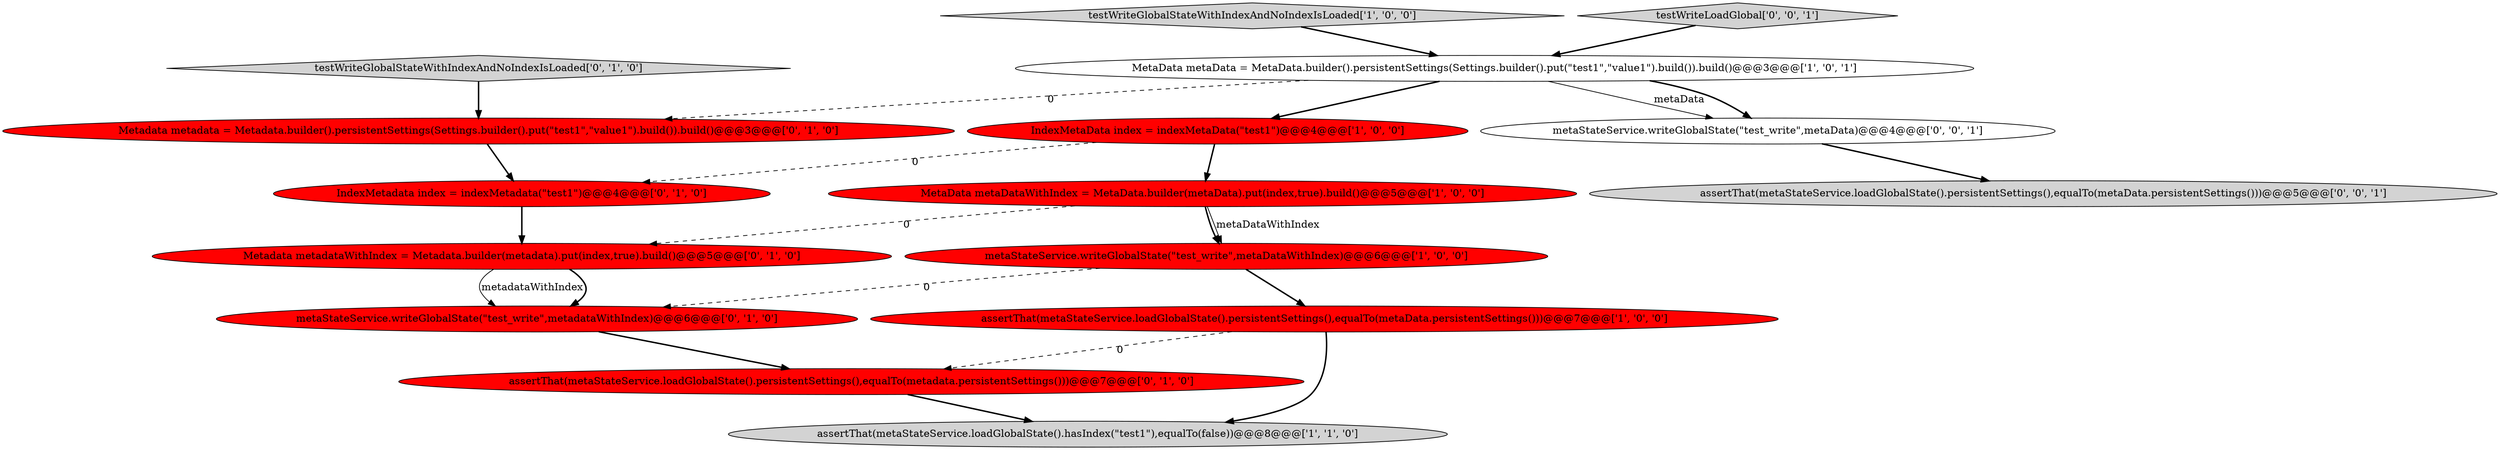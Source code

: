 digraph {
4 [style = filled, label = "MetaData metaDataWithIndex = MetaData.builder(metaData).put(index,true).build()@@@5@@@['1', '0', '0']", fillcolor = red, shape = ellipse image = "AAA1AAABBB1BBB"];
9 [style = filled, label = "testWriteGlobalStateWithIndexAndNoIndexIsLoaded['0', '1', '0']", fillcolor = lightgray, shape = diamond image = "AAA0AAABBB2BBB"];
5 [style = filled, label = "IndexMetaData index = indexMetaData(\"test1\")@@@4@@@['1', '0', '0']", fillcolor = red, shape = ellipse image = "AAA1AAABBB1BBB"];
10 [style = filled, label = "Metadata metadata = Metadata.builder().persistentSettings(Settings.builder().put(\"test1\",\"value1\").build()).build()@@@3@@@['0', '1', '0']", fillcolor = red, shape = ellipse image = "AAA1AAABBB2BBB"];
2 [style = filled, label = "assertThat(metaStateService.loadGlobalState().hasIndex(\"test1\"),equalTo(false))@@@8@@@['1', '1', '0']", fillcolor = lightgray, shape = ellipse image = "AAA0AAABBB1BBB"];
6 [style = filled, label = "testWriteGlobalStateWithIndexAndNoIndexIsLoaded['1', '0', '0']", fillcolor = lightgray, shape = diamond image = "AAA0AAABBB1BBB"];
14 [style = filled, label = "metaStateService.writeGlobalState(\"test_write\",metaData)@@@4@@@['0', '0', '1']", fillcolor = white, shape = ellipse image = "AAA0AAABBB3BBB"];
13 [style = filled, label = "testWriteLoadGlobal['0', '0', '1']", fillcolor = lightgray, shape = diamond image = "AAA0AAABBB3BBB"];
11 [style = filled, label = "metaStateService.writeGlobalState(\"test_write\",metadataWithIndex)@@@6@@@['0', '1', '0']", fillcolor = red, shape = ellipse image = "AAA1AAABBB2BBB"];
15 [style = filled, label = "assertThat(metaStateService.loadGlobalState().persistentSettings(),equalTo(metaData.persistentSettings()))@@@5@@@['0', '0', '1']", fillcolor = lightgray, shape = ellipse image = "AAA0AAABBB3BBB"];
0 [style = filled, label = "metaStateService.writeGlobalState(\"test_write\",metaDataWithIndex)@@@6@@@['1', '0', '0']", fillcolor = red, shape = ellipse image = "AAA1AAABBB1BBB"];
7 [style = filled, label = "IndexMetadata index = indexMetadata(\"test1\")@@@4@@@['0', '1', '0']", fillcolor = red, shape = ellipse image = "AAA1AAABBB2BBB"];
12 [style = filled, label = "assertThat(metaStateService.loadGlobalState().persistentSettings(),equalTo(metadata.persistentSettings()))@@@7@@@['0', '1', '0']", fillcolor = red, shape = ellipse image = "AAA1AAABBB2BBB"];
8 [style = filled, label = "Metadata metadataWithIndex = Metadata.builder(metadata).put(index,true).build()@@@5@@@['0', '1', '0']", fillcolor = red, shape = ellipse image = "AAA1AAABBB2BBB"];
3 [style = filled, label = "assertThat(metaStateService.loadGlobalState().persistentSettings(),equalTo(metaData.persistentSettings()))@@@7@@@['1', '0', '0']", fillcolor = red, shape = ellipse image = "AAA1AAABBB1BBB"];
1 [style = filled, label = "MetaData metaData = MetaData.builder().persistentSettings(Settings.builder().put(\"test1\",\"value1\").build()).build()@@@3@@@['1', '0', '1']", fillcolor = white, shape = ellipse image = "AAA0AAABBB1BBB"];
1->5 [style = bold, label=""];
0->3 [style = bold, label=""];
1->14 [style = solid, label="metaData"];
11->12 [style = bold, label=""];
0->11 [style = dashed, label="0"];
1->10 [style = dashed, label="0"];
9->10 [style = bold, label=""];
7->8 [style = bold, label=""];
10->7 [style = bold, label=""];
13->1 [style = bold, label=""];
4->0 [style = bold, label=""];
6->1 [style = bold, label=""];
12->2 [style = bold, label=""];
8->11 [style = solid, label="metadataWithIndex"];
3->12 [style = dashed, label="0"];
3->2 [style = bold, label=""];
5->4 [style = bold, label=""];
4->8 [style = dashed, label="0"];
1->14 [style = bold, label=""];
14->15 [style = bold, label=""];
5->7 [style = dashed, label="0"];
8->11 [style = bold, label=""];
4->0 [style = solid, label="metaDataWithIndex"];
}
